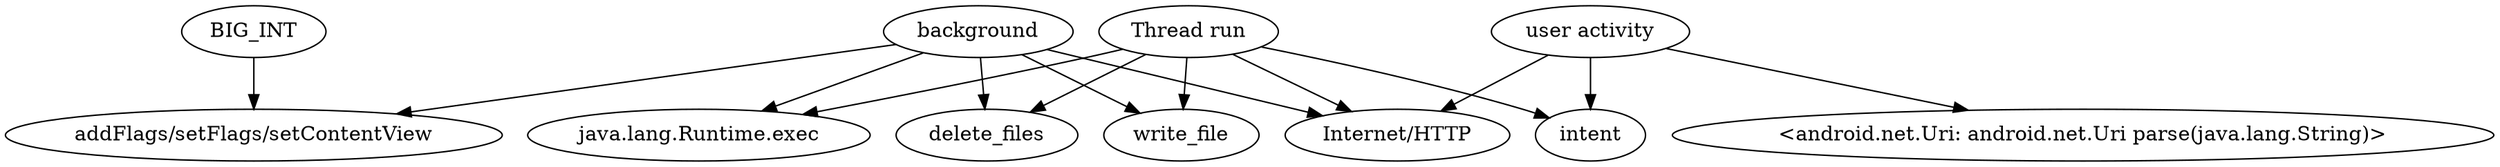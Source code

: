 strict digraph  {
	graph ["graph"="{}"];
	"java.lang.Runtime.exec"	 [domain=library,
		type=merged];
	BIG_INT	 [domain=library,
		type=CONST_INT];
	"addFlags/setFlags/setContentView"	 [domain=library,
		type=merged];
	BIG_INT -> "addFlags/setFlags/setContentView"	 [deps=DATAFLOW,
		type=DEP];
	"<android.net.Uri: android.net.Uri parse(java.lang.String)>"	 [domain=library,
		type=SENSITIVE_METHOD];
	intent	 [domain=library,
		type=merged];
	"Internet/HTTP"	 [domain=library,
		type=merged];
	delete_files	 [domain=library,
		type=merged];
	write_file	 [domain=library,
		type=merged];
	"user activity"	 [domain=library,
		type=entrypoint];
	"user activity" -> "<android.net.Uri: android.net.Uri parse(java.lang.String)>"	 [deps="FROM_SENSITIVE_PARENT_TO_SENSITIVE_API-CALL",
		type=DEP];
	"user activity" -> intent	 [deps="FROM_SENSITIVE_PARENT_TO_SENSITIVE_API-CALL",
		type=DEP];
	"user activity" -> "Internet/HTTP"	 [deps="FROM_SENSITIVE_PARENT_TO_SENSITIVE_API-CALL-CALL-CALL",
		type=DEP];
	background	 [domain=library,
		type=entrypoint];
	background -> "addFlags/setFlags/setContentView"	 [deps=DOMINATE,
		type=DEP];
	background -> "java.lang.Runtime.exec"	 [deps="FROM_SENSITIVE_PARENT_TO_SENSITIVE_API-CALL-CALL",
		type=DEP];
	background -> delete_files	 [deps="FROM_SENSITIVE_PARENT_TO_SENSITIVE_API-CALL-CALL",
		type=DEP];
	background -> write_file	 [deps="FROM_SENSITIVE_PARENT_TO_SENSITIVE_API-CALL-CALL",
		type=DEP];
	background -> "Internet/HTTP"	 [deps="FROM_SENSITIVE_PARENT_TO_SENSITIVE_API-CALL-CALL-CALL",
		type=DEP];
	"Thread run"	 [domain=library,
		type=entrypoint];
	"Thread run" -> "java.lang.Runtime.exec"	 [deps="FROM_SENSITIVE_PARENT_TO_SENSITIVE_API-CALL-CALL-CALL",
		type=DEP];
	"Thread run" -> delete_files	 [deps="FROM_SENSITIVE_PARENT_TO_SENSITIVE_API-CALL-CALL",
		type=DEP];
	"Thread run" -> write_file	 [deps="FROM_SENSITIVE_PARENT_TO_SENSITIVE_API-CALL-CALL",
		type=DEP];
	"Thread run" -> intent	 [deps="FROM_SENSITIVE_PARENT_TO_SENSITIVE_API-CALL-CALL-CALL-CALL-CALL",
		type=DEP];
	"Thread run" -> "Internet/HTTP"	 [deps="FROM_SENSITIVE_PARENT_TO_SENSITIVE_API-CALL-CALL",
		type=DEP];
}
